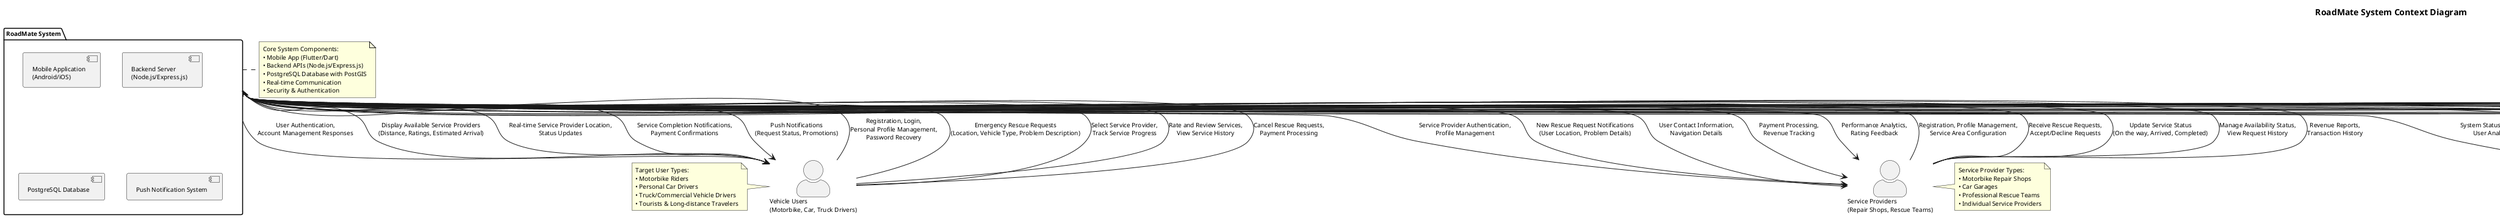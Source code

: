 @startuml RoadMate_System_Context_Diagram

!define RECTANGLE class

skinparam backgroundColor #FFFFFF
skinparam defaultFontSize 10
skinparam actorStyle awesome

title RoadMate System Context Diagram

actor "Vehicle Users\n(Motorbike, Car, Truck Drivers)" as Users
actor "Service Providers\n(Repair Shops, Rescue Teams)" as Providers
actor "System Administrator" as Admin
actor "Payment Gateway\n(E-wallets, Banks)" as Payment
actor "Map Service Provider\n(Google Maps API)" as MapAPI
actor "SMS/Email Service" as NotificationService
actor "Cloud Storage Service" as CloudStorage

package "RoadMate System" as RoadMate {
  [Mobile Application\n(Android/iOS)]
  [Backend Server\n(Node.js/Express.js)]
  [PostgreSQL Database]
  [Push Notification System]
}

Users --> RoadMate : Registration, Login,\nPersonal Profile Management,\nPassword Recovery
Users --> RoadMate : Emergency Rescue Requests\n(Location, Vehicle Type, Problem Description)
Users --> RoadMate : Select Service Provider,\nTrack Service Progress
Users --> RoadMate : Rate and Review Services,\nView Service History
Users --> RoadMate : Cancel Rescue Requests,\nPayment Processing

RoadMate --> Users : User Authentication,\nAccount Management Responses
RoadMate --> Users : Display Available Service Providers\n(Distance, Ratings, Estimated Arrival)
RoadMate --> Users : Real-time Service Provider Location,\nStatus Updates
RoadMate --> Users : Service Completion Notifications,\nPayment Confirmations
RoadMate --> Users : Push Notifications\n(Request Status, Promotions)

Providers --> RoadMate : Registration, Profile Management,\nService Area Configuration
Providers --> RoadMate : Receive Rescue Requests,\nAccept/Decline Requests
Providers --> RoadMate : Update Service Status\n(On the way, Arrived, Completed)
Providers --> RoadMate : Manage Availability Status,\nView Request History
Providers --> RoadMate : Revenue Reports,\nTransaction History

RoadMate --> Providers : Service Provider Authentication,\nProfile Management
RoadMate --> Providers : New Rescue Request Notifications\n(User Location, Problem Details)
RoadMate --> Providers : User Contact Information,\nNavigation Details
RoadMate --> Providers : Payment Processing,\nRevenue Tracking
RoadMate --> Providers : Performance Analytics,\nRating Feedback

Admin --> RoadMate : System Configuration,\nUser Management
Admin --> RoadMate : Service Provider Verification,\nQuality Control
Admin --> RoadMate : Monitor System Performance,\nGenerate Reports
Admin --> RoadMate : Content Management,\nSecurity Updates

RoadMate --> Admin : System Status Reports,\nUser Analytics
RoadMate --> Admin : Service Provider Data,\nVerification Results
RoadMate --> Admin : Performance Metrics,\nError Logs
RoadMate --> Admin : Security Alerts,\nSystem Health Status

RoadMate --> Payment : Payment Processing Requests\n(Amount, User Details, Transaction ID)
RoadMate --> Payment : Payment Verification,\nRefund Requests

Payment --> RoadMate : Payment Confirmation,\nTransaction Status
Payment --> RoadMate : Payment Success/Failure,\nRefund Status

RoadMate --> MapAPI : Location Services,\nGeocoding Requests
RoadMate --> MapAPI : Route Calculation,\nReal-time Navigation
RoadMate --> MapAPI : Distance Calculation,\nMap Display Data

MapAPI --> RoadMate : Location Coordinates,\nAddress Information
MapAPI --> RoadMate : Route Data,\nTraffic Information
MapAPI --> RoadMate : Map Images,\nNavigation Instructions

RoadMate --> NotificationService : SMS/Email Requests\n(Verification Codes, Notifications)
RoadMate --> NotificationService : Password Recovery,\nAccount Alerts

NotificationService --> RoadMate : Delivery Status,\nSending Confirmation
NotificationService --> RoadMate : SMS/Email Success/Failure

RoadMate --> CloudStorage : User Data Backup,\nImage Storage
RoadMate --> CloudStorage : Application Logs,\nDatabase Backups

CloudStorage --> RoadMate : Stored Data Retrieval,\nBackup Confirmation
CloudStorage --> RoadMate : Storage Status,\nData Sync

note right of RoadMate
  Core System Components:
  • Mobile App (Flutter/Dart)
  • Backend APIs (Node.js/Express.js)
  • PostgreSQL Database with PostGIS
  • Real-time Communication
  • Security & Authentication
end note

note left of Users
  Target User Types:
  • Motorbike Riders
  • Personal Car Drivers
  • Truck/Commercial Vehicle Drivers
  • Tourists & Long-distance Travelers
end note

note right of Providers
  Service Provider Types:
  • Motorbike Repair Shops
  • Car Garages
  • Professional Rescue Teams
  • Individual Service Providers
end note

@enduml